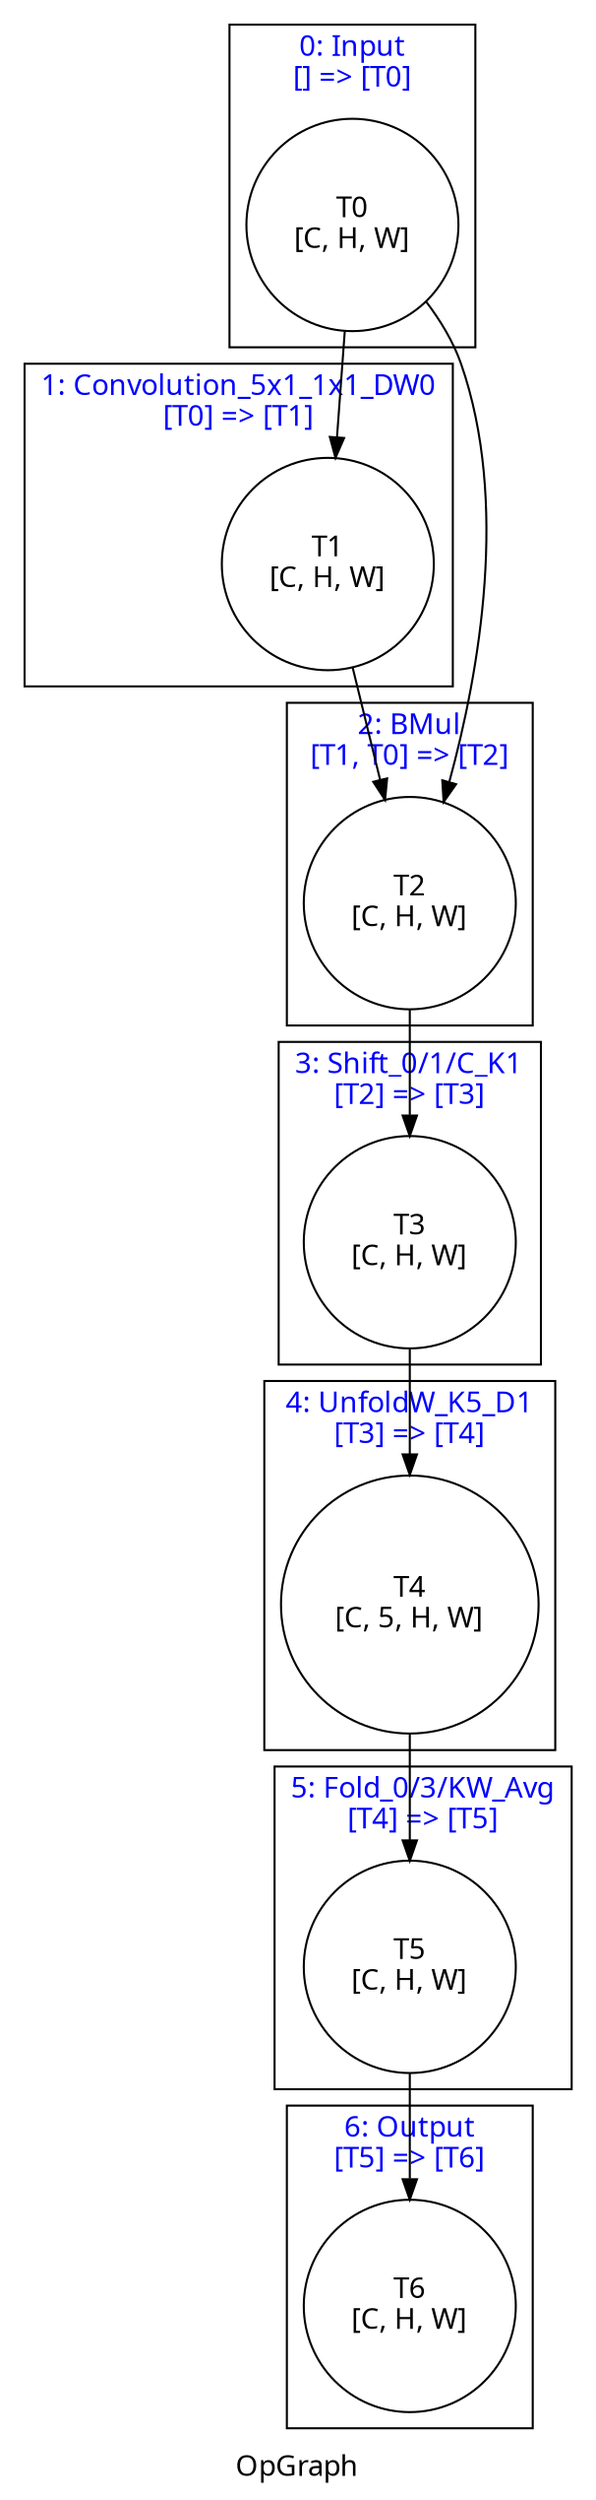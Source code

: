 digraph OpGraph {
    label = "OpGraph"
    fontname = "Graphik";
    subgraph tensors {
        node [shape = circle, color = black, fontname = "Graphik"]
        t_0; t_1; t_2; t_3; t_4; t_5; t_6; 
    }
    subgraph cluster_0 {
        fontcolor = blue;
        label = "0: Input\n[] => [T0]";
        t_0 [label = "T0\n[C, H, W]"];
    }
    subgraph cluster_1 {
        fontcolor = blue;
        label = "1: Convolution_5x1_1x1_DW0\n[T0] => [T1]";
        t_1 [label = "T1\n[C, H, W]"];
    }
    subgraph cluster_2 {
        fontcolor = blue;
        label = "2: BMul\n[T1, T0] => [T2]";
        t_2 [label = "T2\n[C, H, W]"];
    }
    subgraph cluster_3 {
        fontcolor = blue;
        label = "3: Shift_0/1/C_K1\n[T2] => [T3]";
        t_3 [label = "T3\n[C, H, W]"];
    }
    subgraph cluster_4 {
        fontcolor = blue;
        label = "4: UnfoldW_K5_D1\n[T3] => [T4]";
        t_4 [label = "T4\n[C, 5, H, W]"];
    }
    subgraph cluster_5 {
        fontcolor = blue;
        label = "5: Fold_0/3/KW_Avg\n[T4] => [T5]";
        t_5 [label = "T5\n[C, H, W]"];
    }
    subgraph cluster_6 {
        fontcolor = blue;
        label = "6: Output\n[T5] => [T6]";
        t_6 [label = "T6\n[C, H, W]"];
    }
    t_0 -> t_1;
    t_0 -> t_2;
    t_1 -> t_2;
    t_2 -> t_3;
    t_3 -> t_4;
    t_4 -> t_5;
    t_5 -> t_6;
}

